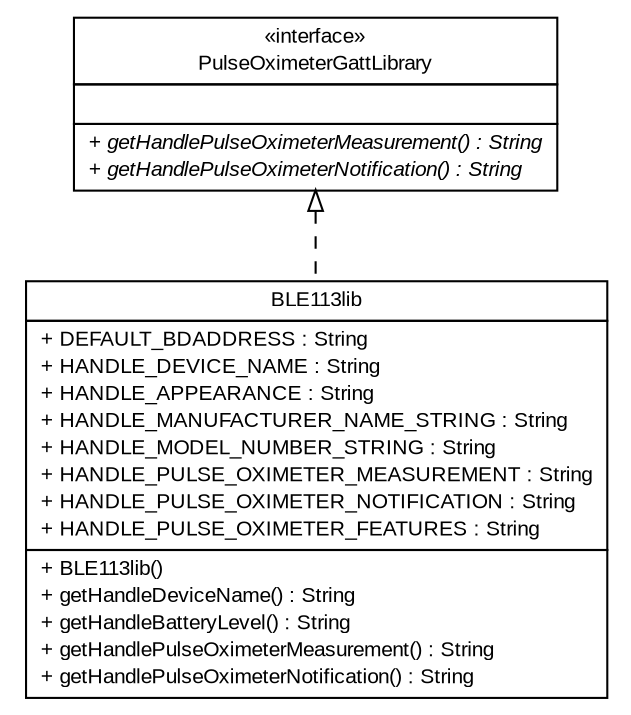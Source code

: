#!/usr/local/bin/dot
#
# Class diagram 
# Generated by UMLGraph version R5_6 (http://www.umlgraph.org/)
#

digraph G {
	edge [fontname="arial",fontsize=10,labelfontname="arial",labelfontsize=10];
	node [fontname="arial",fontsize=10,shape=plaintext];
	nodesep=0.25;
	ranksep=0.5;
	// de.fhg.fit.biomos.sensorplatform.gatt.BLE113lib
	c0 [label=<<table title="de.fhg.fit.biomos.sensorplatform.gatt.BLE113lib" border="0" cellborder="1" cellspacing="0" cellpadding="2" port="p" href="./BLE113lib.html">
		<tr><td><table border="0" cellspacing="0" cellpadding="1">
<tr><td align="center" balign="center"> BLE113lib </td></tr>
		</table></td></tr>
		<tr><td><table border="0" cellspacing="0" cellpadding="1">
<tr><td align="left" balign="left"> + DEFAULT_BDADDRESS : String </td></tr>
<tr><td align="left" balign="left"> + HANDLE_DEVICE_NAME : String </td></tr>
<tr><td align="left" balign="left"> + HANDLE_APPEARANCE : String </td></tr>
<tr><td align="left" balign="left"> + HANDLE_MANUFACTURER_NAME_STRING : String </td></tr>
<tr><td align="left" balign="left"> + HANDLE_MODEL_NUMBER_STRING : String </td></tr>
<tr><td align="left" balign="left"> + HANDLE_PULSE_OXIMETER_MEASUREMENT : String </td></tr>
<tr><td align="left" balign="left"> + HANDLE_PULSE_OXIMETER_NOTIFICATION : String </td></tr>
<tr><td align="left" balign="left"> + HANDLE_PULSE_OXIMETER_FEATURES : String </td></tr>
		</table></td></tr>
		<tr><td><table border="0" cellspacing="0" cellpadding="1">
<tr><td align="left" balign="left"> + BLE113lib() </td></tr>
<tr><td align="left" balign="left"> + getHandleDeviceName() : String </td></tr>
<tr><td align="left" balign="left"> + getHandleBatteryLevel() : String </td></tr>
<tr><td align="left" balign="left"> + getHandlePulseOximeterMeasurement() : String </td></tr>
<tr><td align="left" balign="left"> + getHandlePulseOximeterNotification() : String </td></tr>
		</table></td></tr>
		</table>>, URL="./BLE113lib.html", fontname="arial", fontcolor="black", fontsize=10.0];
	//de.fhg.fit.biomos.sensorplatform.gatt.BLE113lib implements de.fhg.fit.biomos.sensorplatform.gatt.PulseOximeterGattLibrary
	c2:p -> c0:p [dir=back,arrowtail=empty,style=dashed];
	// de.fhg.fit.biomos.sensorplatform.gatt.PulseOximeterGattLibrary
	c2 [label=<<table title="de.fhg.fit.biomos.sensorplatform.gatt.PulseOximeterGattLibrary" border="0" cellborder="1" cellspacing="0" cellpadding="2" port="p" href="http://java.sun.com/j2se/1.4.2/docs/api/de/fhg/fit/biomos/sensorplatform/gatt/PulseOximeterGattLibrary.html">
		<tr><td><table border="0" cellspacing="0" cellpadding="1">
<tr><td align="center" balign="center"> &#171;interface&#187; </td></tr>
<tr><td align="center" balign="center"> PulseOximeterGattLibrary </td></tr>
		</table></td></tr>
		<tr><td><table border="0" cellspacing="0" cellpadding="1">
<tr><td align="left" balign="left">  </td></tr>
		</table></td></tr>
		<tr><td><table border="0" cellspacing="0" cellpadding="1">
<tr><td align="left" balign="left"><font face="arial italic" point-size="10.0"> + getHandlePulseOximeterMeasurement() : String </font></td></tr>
<tr><td align="left" balign="left"><font face="arial italic" point-size="10.0"> + getHandlePulseOximeterNotification() : String </font></td></tr>
		</table></td></tr>
		</table>>, URL="http://java.sun.com/j2se/1.4.2/docs/api/de/fhg/fit/biomos/sensorplatform/gatt/PulseOximeterGattLibrary.html", fontname="arial", fontcolor="black", fontsize=10.0];
}

